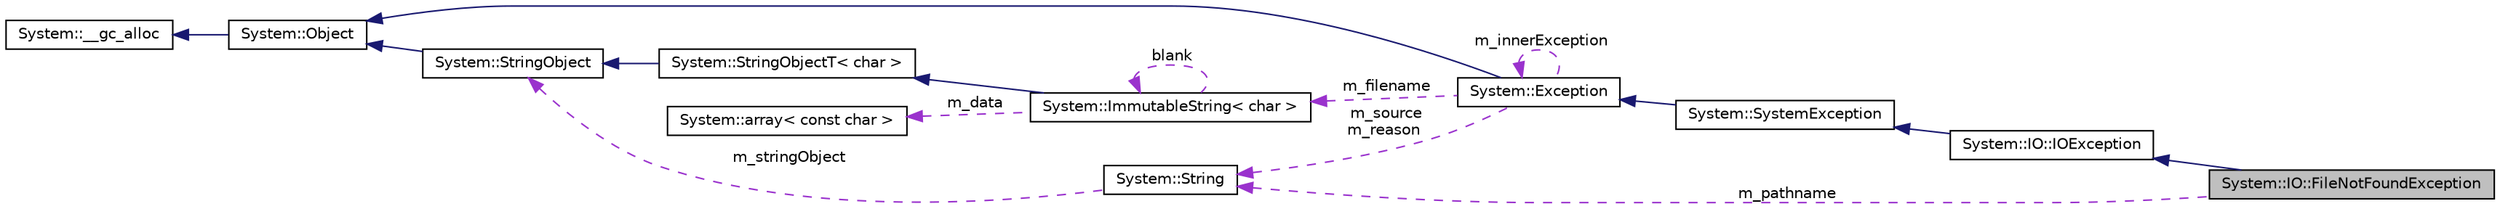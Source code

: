 digraph G
{
  edge [fontname="Helvetica",fontsize="10",labelfontname="Helvetica",labelfontsize="10"];
  node [fontname="Helvetica",fontsize="10",shape=record];
  rankdir="LR";
  Node1 [label="System::IO::FileNotFoundException",height=0.2,width=0.4,color="black", fillcolor="grey75", style="filled" fontcolor="black"];
  Node2 -> Node1 [dir="back",color="midnightblue",fontsize="10",style="solid",fontname="Helvetica"];
  Node2 [label="System::IO::IOException",height=0.2,width=0.4,color="black", fillcolor="white", style="filled",URL="$class_system_1_1_i_o_1_1_i_o_exception.html"];
  Node3 -> Node2 [dir="back",color="midnightblue",fontsize="10",style="solid",fontname="Helvetica"];
  Node3 [label="System::SystemException",height=0.2,width=0.4,color="black", fillcolor="white", style="filled",URL="$class_system_1_1_system_exception.html"];
  Node4 -> Node3 [dir="back",color="midnightblue",fontsize="10",style="solid",fontname="Helvetica"];
  Node4 [label="System::Exception",height=0.2,width=0.4,color="black", fillcolor="white", style="filled",URL="$class_system_1_1_exception.html"];
  Node5 -> Node4 [dir="back",color="midnightblue",fontsize="10",style="solid",fontname="Helvetica"];
  Node5 [label="System::Object",height=0.2,width=0.4,color="black", fillcolor="white", style="filled",URL="$class_system_1_1_object.html"];
  Node6 -> Node5 [dir="back",color="midnightblue",fontsize="10",style="solid",fontname="Helvetica"];
  Node6 [label="System::__gc_alloc",height=0.2,width=0.4,color="black", fillcolor="white", style="filled",URL="$class_system_1_1____gc__alloc.html"];
  Node7 -> Node4 [dir="back",color="darkorchid3",fontsize="10",style="dashed",label=" m_filename" ,fontname="Helvetica"];
  Node7 [label="System::ImmutableString\< char \>",height=0.2,width=0.4,color="black", fillcolor="white", style="filled",URL="$class_system_1_1_immutable_string.html"];
  Node8 -> Node7 [dir="back",color="midnightblue",fontsize="10",style="solid",fontname="Helvetica"];
  Node8 [label="System::StringObjectT\< char \>",height=0.2,width=0.4,color="black", fillcolor="white", style="filled",URL="$class_system_1_1_string_object_t.html"];
  Node9 -> Node8 [dir="back",color="midnightblue",fontsize="10",style="solid",fontname="Helvetica"];
  Node9 [label="System::StringObject",height=0.2,width=0.4,color="black", fillcolor="white", style="filled",URL="$class_system_1_1_string_object.html"];
  Node5 -> Node9 [dir="back",color="midnightblue",fontsize="10",style="solid",fontname="Helvetica"];
  Node7 -> Node7 [dir="back",color="darkorchid3",fontsize="10",style="dashed",label=" blank" ,fontname="Helvetica"];
  Node10 -> Node7 [dir="back",color="darkorchid3",fontsize="10",style="dashed",label=" m_data" ,fontname="Helvetica"];
  Node10 [label="System::array\< const char \>",height=0.2,width=0.4,color="black", fillcolor="white", style="filled",URL="$class_system_1_1array.html"];
  Node11 -> Node4 [dir="back",color="darkorchid3",fontsize="10",style="dashed",label=" m_source\nm_reason" ,fontname="Helvetica"];
  Node11 [label="System::String",height=0.2,width=0.4,color="black", fillcolor="white", style="filled",URL="$class_system_1_1_string.html"];
  Node9 -> Node11 [dir="back",color="darkorchid3",fontsize="10",style="dashed",label=" m_stringObject" ,fontname="Helvetica"];
  Node4 -> Node4 [dir="back",color="darkorchid3",fontsize="10",style="dashed",label=" m_innerException" ,fontname="Helvetica"];
  Node11 -> Node1 [dir="back",color="darkorchid3",fontsize="10",style="dashed",label=" m_pathname" ,fontname="Helvetica"];
}
